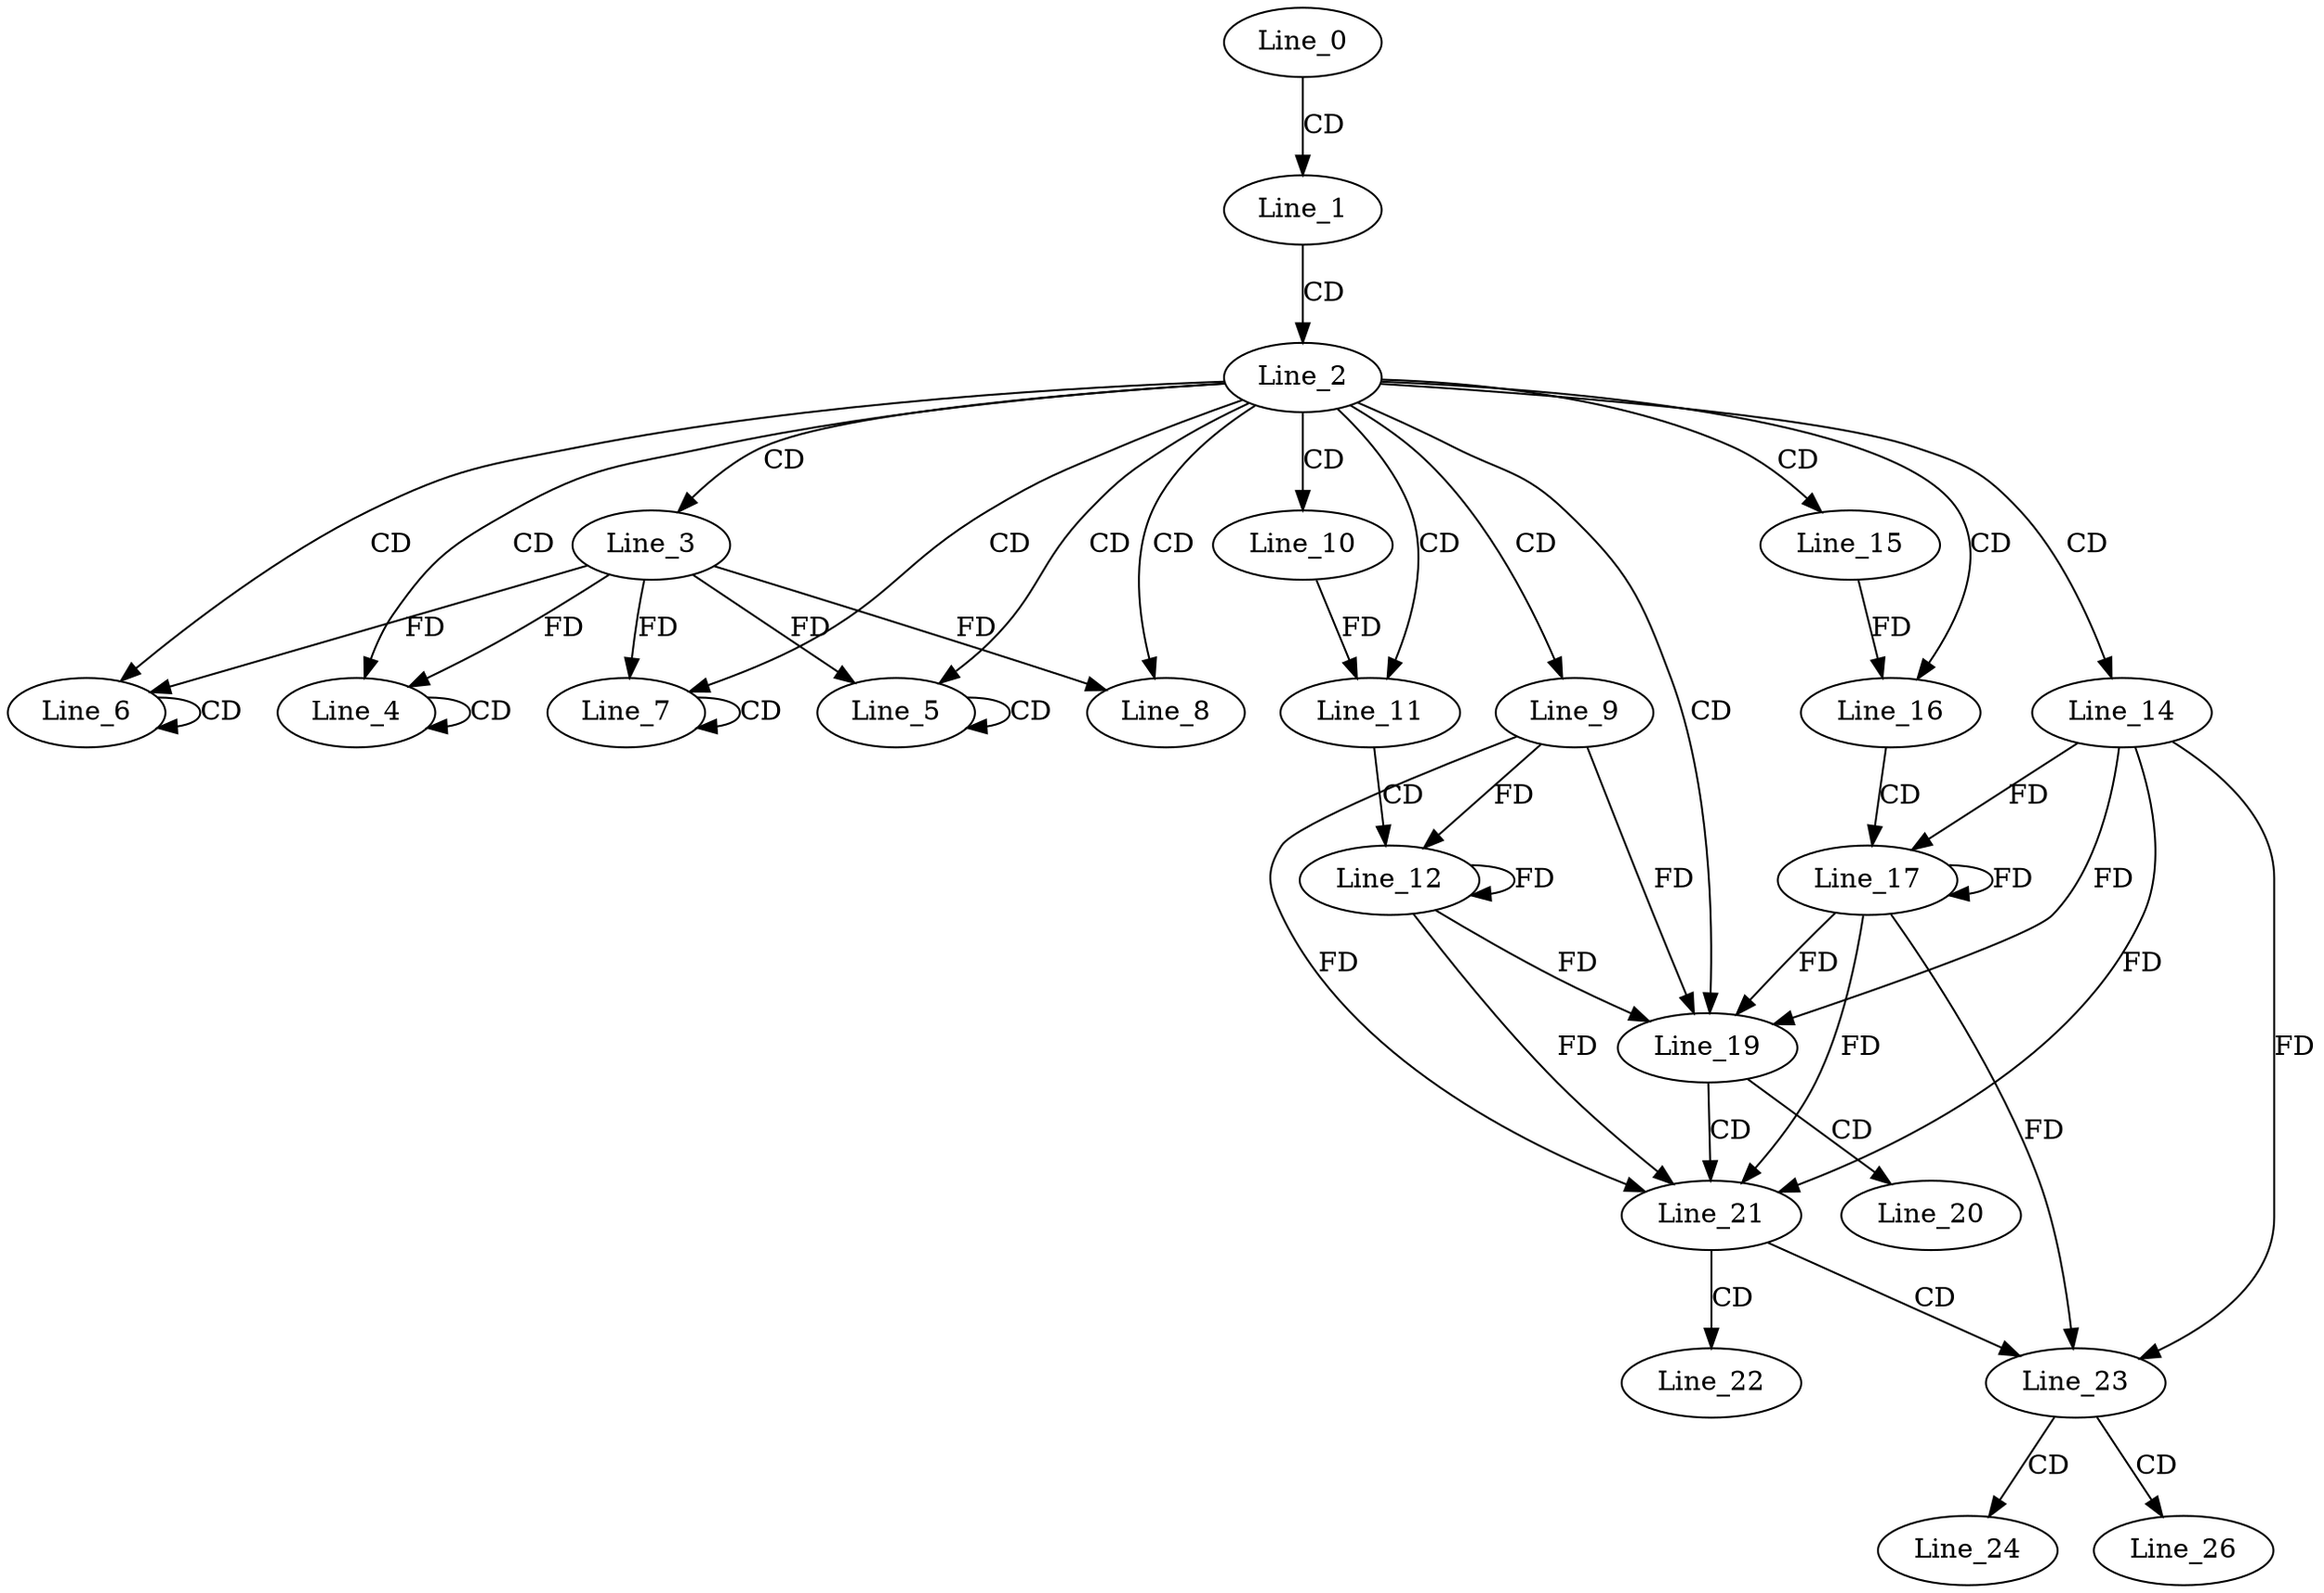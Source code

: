 digraph G {
  Line_0;
  Line_1;
  Line_2;
  Line_3;
  Line_4;
  Line_4;
  Line_5;
  Line_5;
  Line_6;
  Line_6;
  Line_7;
  Line_7;
  Line_8;
  Line_9;
  Line_10;
  Line_11;
  Line_12;
  Line_14;
  Line_15;
  Line_16;
  Line_17;
  Line_19;
  Line_20;
  Line_21;
  Line_22;
  Line_23;
  Line_24;
  Line_26;
  Line_0 -> Line_1 [ label="CD" ];
  Line_1 -> Line_2 [ label="CD" ];
  Line_2 -> Line_3 [ label="CD" ];
  Line_2 -> Line_4 [ label="CD" ];
  Line_4 -> Line_4 [ label="CD" ];
  Line_3 -> Line_4 [ label="FD" ];
  Line_2 -> Line_5 [ label="CD" ];
  Line_5 -> Line_5 [ label="CD" ];
  Line_3 -> Line_5 [ label="FD" ];
  Line_2 -> Line_6 [ label="CD" ];
  Line_6 -> Line_6 [ label="CD" ];
  Line_3 -> Line_6 [ label="FD" ];
  Line_2 -> Line_7 [ label="CD" ];
  Line_7 -> Line_7 [ label="CD" ];
  Line_3 -> Line_7 [ label="FD" ];
  Line_2 -> Line_8 [ label="CD" ];
  Line_3 -> Line_8 [ label="FD" ];
  Line_2 -> Line_9 [ label="CD" ];
  Line_2 -> Line_10 [ label="CD" ];
  Line_2 -> Line_11 [ label="CD" ];
  Line_10 -> Line_11 [ label="FD" ];
  Line_11 -> Line_12 [ label="CD" ];
  Line_9 -> Line_12 [ label="FD" ];
  Line_12 -> Line_12 [ label="FD" ];
  Line_2 -> Line_14 [ label="CD" ];
  Line_2 -> Line_15 [ label="CD" ];
  Line_2 -> Line_16 [ label="CD" ];
  Line_15 -> Line_16 [ label="FD" ];
  Line_16 -> Line_17 [ label="CD" ];
  Line_14 -> Line_17 [ label="FD" ];
  Line_17 -> Line_17 [ label="FD" ];
  Line_2 -> Line_19 [ label="CD" ];
  Line_9 -> Line_19 [ label="FD" ];
  Line_12 -> Line_19 [ label="FD" ];
  Line_14 -> Line_19 [ label="FD" ];
  Line_17 -> Line_19 [ label="FD" ];
  Line_19 -> Line_20 [ label="CD" ];
  Line_19 -> Line_21 [ label="CD" ];
  Line_9 -> Line_21 [ label="FD" ];
  Line_12 -> Line_21 [ label="FD" ];
  Line_14 -> Line_21 [ label="FD" ];
  Line_17 -> Line_21 [ label="FD" ];
  Line_21 -> Line_22 [ label="CD" ];
  Line_21 -> Line_23 [ label="CD" ];
  Line_14 -> Line_23 [ label="FD" ];
  Line_17 -> Line_23 [ label="FD" ];
  Line_23 -> Line_24 [ label="CD" ];
  Line_23 -> Line_26 [ label="CD" ];
}

